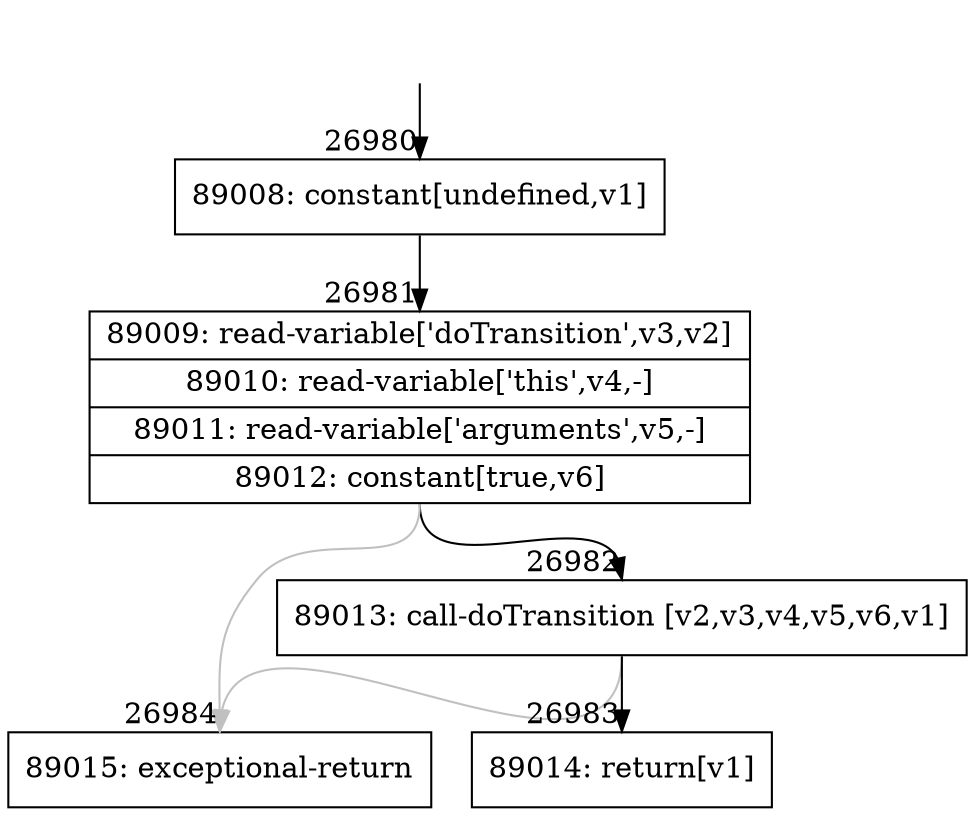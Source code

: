 digraph {
rankdir="TD"
BB_entry2367[shape=none,label=""];
BB_entry2367 -> BB26980 [tailport=s, headport=n, headlabel="    26980"]
BB26980 [shape=record label="{89008: constant[undefined,v1]}" ] 
BB26980 -> BB26981 [tailport=s, headport=n, headlabel="      26981"]
BB26981 [shape=record label="{89009: read-variable['doTransition',v3,v2]|89010: read-variable['this',v4,-]|89011: read-variable['arguments',v5,-]|89012: constant[true,v6]}" ] 
BB26981 -> BB26982 [tailport=s, headport=n, headlabel="      26982"]
BB26981 -> BB26984 [tailport=s, headport=n, color=gray, headlabel="      26984"]
BB26982 [shape=record label="{89013: call-doTransition [v2,v3,v4,v5,v6,v1]}" ] 
BB26982 -> BB26983 [tailport=s, headport=n, headlabel="      26983"]
BB26982 -> BB26984 [tailport=s, headport=n, color=gray]
BB26983 [shape=record label="{89014: return[v1]}" ] 
BB26984 [shape=record label="{89015: exceptional-return}" ] 
//#$~ 48697
}

